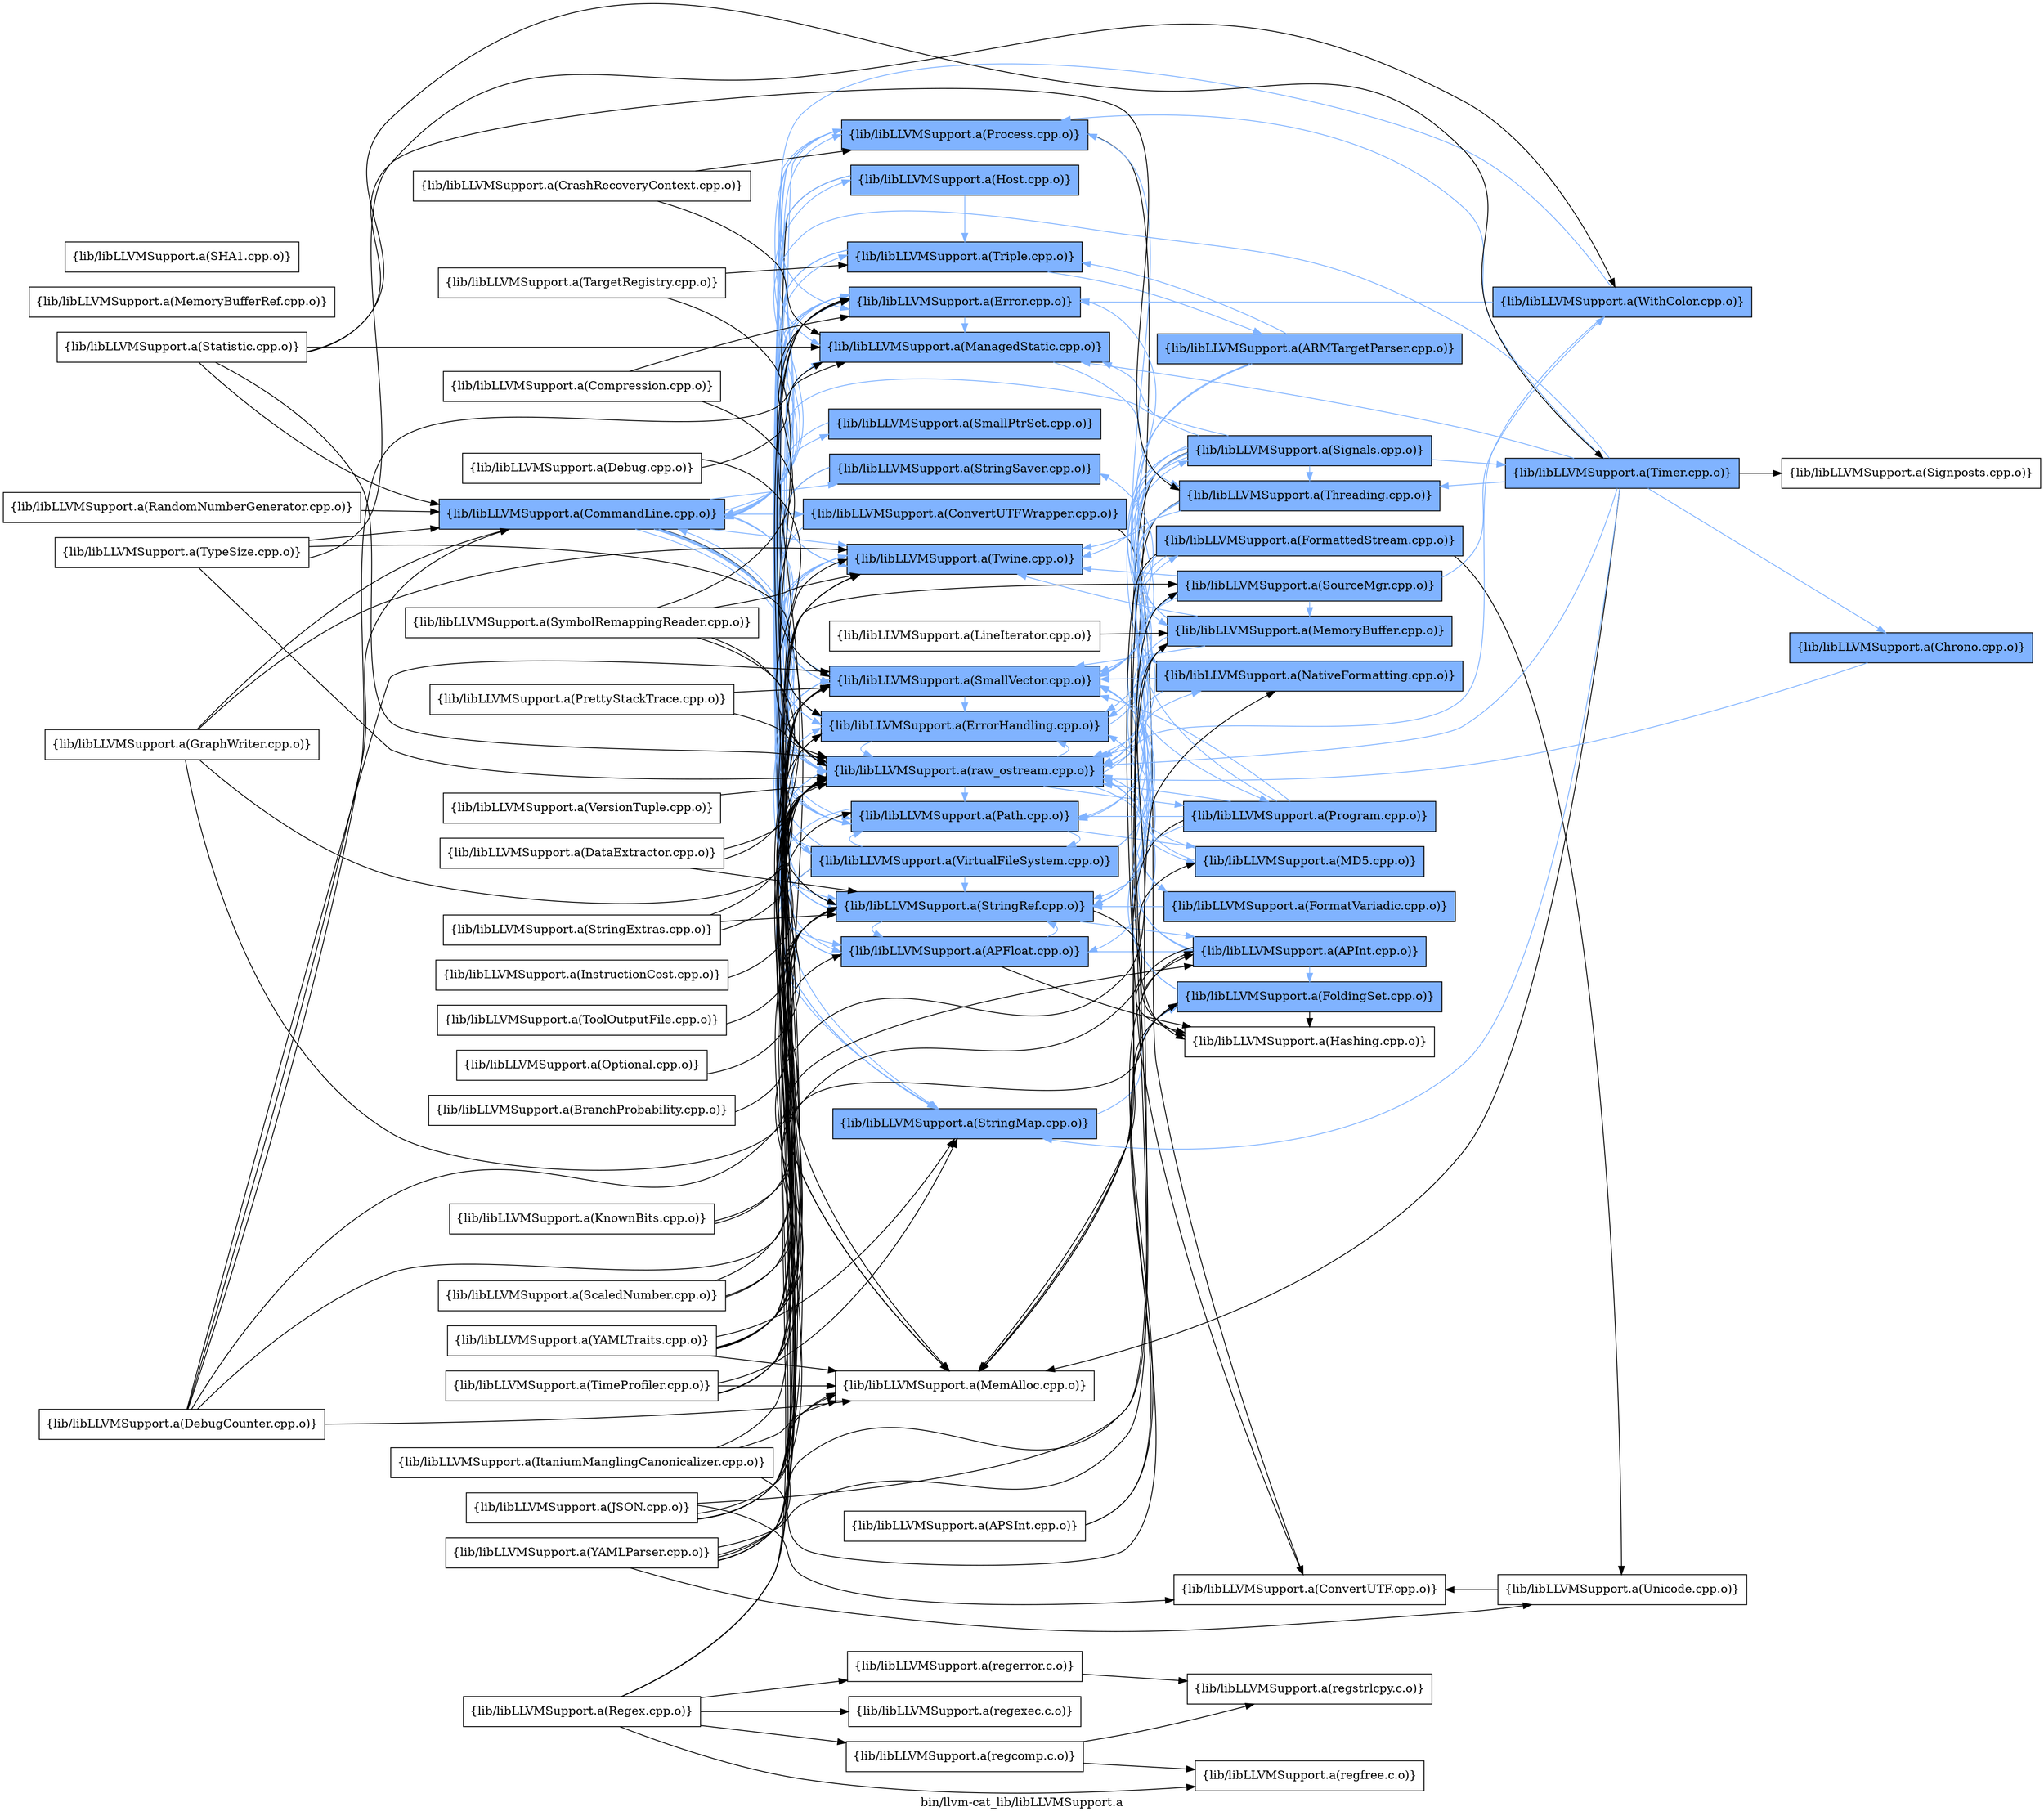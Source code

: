 digraph "bin/llvm-cat_lib/libLLVMSupport.a" {
	label="bin/llvm-cat_lib/libLLVMSupport.a";
	rankdir=LR;
	{ rank=same; Node0x55b9265840e8;  }
	{ rank=same; Node0x55b926582f18; Node0x55b92658bac8; Node0x55b92658a808; Node0x55b92658b7a8; Node0x55b9265833c8; Node0x55b926582798; Node0x55b926586618; Node0x55b926583e68; Node0x55b926589a48; Node0x55b926586708; Node0x55b926582428; Node0x55b926584458; Node0x55b926583d78; Node0x55b92658a588; Node0x55b926585448; Node0x55b926587f68; Node0x55b926586e88; Node0x55b92658b7f8;  }
	{ rank=same; Node0x55b9265828d8; Node0x55b926589c78; Node0x55b926581ed8; Node0x55b9265899f8; Node0x55b926583468; Node0x55b926582ba8; Node0x55b9265871a8; Node0x55b926588238; Node0x55b926585e98; Node0x55b926586028; Node0x55b926585948; Node0x55b92658aa38; Node0x55b92658b708; Node0x55b92658aad8;  }
	{ rank=same; Node0x55b926589b38; Node0x55b926584548; Node0x55b92658a218;  }
	{ rank=same; Node0x55b9265840e8;  }
	{ rank=same; Node0x55b926582f18; Node0x55b92658bac8; Node0x55b92658a808; Node0x55b92658b7a8; Node0x55b9265833c8; Node0x55b926582798; Node0x55b926586618; Node0x55b926583e68; Node0x55b926589a48; Node0x55b926586708; Node0x55b926582428; Node0x55b926584458; Node0x55b926583d78; Node0x55b92658a588; Node0x55b926585448; Node0x55b926587f68; Node0x55b926586e88; Node0x55b92658b7f8;  }
	{ rank=same; Node0x55b9265828d8; Node0x55b926589c78; Node0x55b926581ed8; Node0x55b9265899f8; Node0x55b926583468; Node0x55b926582ba8; Node0x55b9265871a8; Node0x55b926588238; Node0x55b926585e98; Node0x55b926586028; Node0x55b926585948; Node0x55b92658aa38; Node0x55b92658b708; Node0x55b92658aad8;  }
	{ rank=same; Node0x55b926589b38; Node0x55b926584548; Node0x55b92658a218;  }

	Node0x55b9265840e8 [shape=record,shape=box,group=1,style=filled,fillcolor="0.600000 0.5 1",label="{lib/libLLVMSupport.a(CommandLine.cpp.o)}"];
	Node0x55b9265840e8 -> Node0x55b926582f18[color="0.600000 0.5 1"];
	Node0x55b9265840e8 -> Node0x55b92658bac8[color="0.600000 0.5 1"];
	Node0x55b9265840e8 -> Node0x55b92658a808[color="0.600000 0.5 1"];
	Node0x55b9265840e8 -> Node0x55b92658b7a8[color="0.600000 0.5 1"];
	Node0x55b9265840e8 -> Node0x55b9265833c8[color="0.600000 0.5 1"];
	Node0x55b9265840e8 -> Node0x55b926582798[color="0.600000 0.5 1"];
	Node0x55b9265840e8 -> Node0x55b926586618[color="0.600000 0.5 1"];
	Node0x55b9265840e8 -> Node0x55b926583e68[color="0.600000 0.5 1"];
	Node0x55b9265840e8 -> Node0x55b926589a48;
	Node0x55b9265840e8 -> Node0x55b926586708[color="0.600000 0.5 1"];
	Node0x55b9265840e8 -> Node0x55b926582428[color="0.600000 0.5 1"];
	Node0x55b9265840e8 -> Node0x55b926584458[color="0.600000 0.5 1"];
	Node0x55b9265840e8 -> Node0x55b926583d78[color="0.600000 0.5 1"];
	Node0x55b9265840e8 -> Node0x55b92658a588[color="0.600000 0.5 1"];
	Node0x55b9265840e8 -> Node0x55b926585448[color="0.600000 0.5 1"];
	Node0x55b9265840e8 -> Node0x55b926587f68[color="0.600000 0.5 1"];
	Node0x55b9265840e8 -> Node0x55b926586e88[color="0.600000 0.5 1"];
	Node0x55b9265840e8 -> Node0x55b92658b7f8[color="0.600000 0.5 1"];
	Node0x55b926582798 [shape=record,shape=box,group=1,style=filled,fillcolor="0.600000 0.5 1",label="{lib/libLLVMSupport.a(Error.cpp.o)}"];
	Node0x55b926582798 -> Node0x55b92658bac8[color="0.600000 0.5 1"];
	Node0x55b926582798 -> Node0x55b926586618[color="0.600000 0.5 1"];
	Node0x55b926582798 -> Node0x55b926583e68[color="0.600000 0.5 1"];
	Node0x55b926582798 -> Node0x55b926582428[color="0.600000 0.5 1"];
	Node0x55b926582798 -> Node0x55b926585448[color="0.600000 0.5 1"];
	Node0x55b926583e68 [shape=record,shape=box,group=1,style=filled,fillcolor="0.600000 0.5 1",label="{lib/libLLVMSupport.a(ManagedStatic.cpp.o)}"];
	Node0x55b926583e68 -> Node0x55b926588238[color="0.600000 0.5 1"];
	Node0x55b926589a48 [shape=record,shape=box,group=0,label="{lib/libLLVMSupport.a(MemAlloc.cpp.o)}"];
	Node0x55b926589c78 [shape=record,shape=box,group=1,style=filled,fillcolor="0.600000 0.5 1",label="{lib/libLLVMSupport.a(MemoryBuffer.cpp.o)}"];
	Node0x55b926589c78 -> Node0x55b92658bac8[color="0.600000 0.5 1"];
	Node0x55b926589c78 -> Node0x55b92658b7a8[color="0.600000 0.5 1"];
	Node0x55b926589c78 -> Node0x55b926582798[color="0.600000 0.5 1"];
	Node0x55b926589c78 -> Node0x55b926582428[color="0.600000 0.5 1"];
	Node0x55b926589c78 -> Node0x55b926586e88[color="0.600000 0.5 1"];
	Node0x55b926589c78 -> Node0x55b92658b7f8[color="0.600000 0.5 1"];
	Node0x55b926589c78 -> Node0x55b92658aad8[color="0.600000 0.5 1"];
	Node0x55b92658a948 [shape=record,shape=box,group=0,label="{lib/libLLVMSupport.a(MemoryBufferRef.cpp.o)}"];
	Node0x55b926582428 [shape=record,shape=box,group=1,style=filled,fillcolor="0.600000 0.5 1",label="{lib/libLLVMSupport.a(SmallVector.cpp.o)}"];
	Node0x55b926582428 -> Node0x55b926586618[color="0.600000 0.5 1"];
	Node0x55b926581ed8 [shape=record,shape=box,group=1,style=filled,fillcolor="0.600000 0.5 1",label="{lib/libLLVMSupport.a(SourceMgr.cpp.o)}"];
	Node0x55b926581ed8 -> Node0x55b92658bac8[color="0.600000 0.5 1"];
	Node0x55b926581ed8 -> Node0x55b926589b38[color="0.600000 0.5 1"];
	Node0x55b926581ed8 -> Node0x55b926589c78[color="0.600000 0.5 1"];
	Node0x55b926581ed8 -> Node0x55b926582428[color="0.600000 0.5 1"];
	Node0x55b926581ed8 -> Node0x55b92658a588[color="0.600000 0.5 1"];
	Node0x55b926581ed8 -> Node0x55b926585448[color="0.600000 0.5 1"];
	Node0x55b926585448 [shape=record,shape=box,group=1,style=filled,fillcolor="0.600000 0.5 1",label="{lib/libLLVMSupport.a(raw_ostream.cpp.o)}"];
	Node0x55b926585448 -> Node0x55b92658bac8[color="0.600000 0.5 1"];
	Node0x55b926585448 -> Node0x55b926582798[color="0.600000 0.5 1"];
	Node0x55b926585448 -> Node0x55b926586618[color="0.600000 0.5 1"];
	Node0x55b926585448 -> Node0x55b926586028[color="0.600000 0.5 1"];
	Node0x55b926585448 -> Node0x55b926585948[color="0.600000 0.5 1"];
	Node0x55b926585448 -> Node0x55b92658aa38[color="0.600000 0.5 1"];
	Node0x55b926585448 -> Node0x55b92658b708[color="0.600000 0.5 1"];
	Node0x55b926585448 -> Node0x55b926582428[color="0.600000 0.5 1"];
	Node0x55b926585448 -> Node0x55b926586e88[color="0.600000 0.5 1"];
	Node0x55b926585448 -> Node0x55b92658b7f8[color="0.600000 0.5 1"];
	Node0x55b926585448 -> Node0x55b92658aad8[color="0.600000 0.5 1"];
	Node0x55b926584548 [shape=record,shape=box,group=1,style=filled,fillcolor="0.600000 0.5 1",label="{lib/libLLVMSupport.a(Timer.cpp.o)}"];
	Node0x55b926584548 -> Node0x55b926583e18;
	Node0x55b926584548 -> Node0x55b926583f08[color="0.600000 0.5 1"];
	Node0x55b926584548 -> Node0x55b9265840e8[color="0.600000 0.5 1"];
	Node0x55b926584548 -> Node0x55b926583e68[color="0.600000 0.5 1"];
	Node0x55b926584548 -> Node0x55b926589a48;
	Node0x55b926584548 -> Node0x55b926584458[color="0.600000 0.5 1"];
	Node0x55b926584548 -> Node0x55b926585448[color="0.600000 0.5 1"];
	Node0x55b926584548 -> Node0x55b92658b7f8[color="0.600000 0.5 1"];
	Node0x55b926584548 -> Node0x55b926588238[color="0.600000 0.5 1"];
	Node0x55b926582f18 [shape=record,shape=box,group=1,style=filled,fillcolor="0.600000 0.5 1",label="{lib/libLLVMSupport.a(Triple.cpp.o)}"];
	Node0x55b926582f18 -> Node0x55b9265828d8[color="0.600000 0.5 1"];
	Node0x55b926582f18 -> Node0x55b92658bac8[color="0.600000 0.5 1"];
	Node0x55b926582f18 -> Node0x55b926582428[color="0.600000 0.5 1"];
	Node0x55b926582f18 -> Node0x55b92658a588[color="0.600000 0.5 1"];
	Node0x55b92658bac8 [shape=record,shape=box,group=1,style=filled,fillcolor="0.600000 0.5 1",label="{lib/libLLVMSupport.a(Twine.cpp.o)}"];
	Node0x55b92658bac8 -> Node0x55b926582428[color="0.600000 0.5 1"];
	Node0x55b92658bac8 -> Node0x55b926585448[color="0.600000 0.5 1"];
	Node0x55b92658ada8 [shape=record,shape=box,group=0,label="{lib/libLLVMSupport.a(TypeSize.cpp.o)}"];
	Node0x55b92658ada8 -> Node0x55b926589b38;
	Node0x55b92658ada8 -> Node0x55b9265840e8;
	Node0x55b92658ada8 -> Node0x55b926586618;
	Node0x55b92658ada8 -> Node0x55b926585448;
	Node0x55b92658b7a8 [shape=record,shape=box,group=1,style=filled,fillcolor="0.600000 0.5 1",label="{lib/libLLVMSupport.a(APFloat.cpp.o)}"];
	Node0x55b92658b7a8 -> Node0x55b9265899f8[color="0.600000 0.5 1"];
	Node0x55b92658b7a8 -> Node0x55b926582798[color="0.600000 0.5 1"];
	Node0x55b92658b7a8 -> Node0x55b926583468;
	Node0x55b92658b7a8 -> Node0x55b926582428[color="0.600000 0.5 1"];
	Node0x55b92658b7a8 -> Node0x55b92658a588[color="0.600000 0.5 1"];
	Node0x55b92658b7a8 -> Node0x55b926585448[color="0.600000 0.5 1"];
	Node0x55b9265899f8 [shape=record,shape=box,group=1,style=filled,fillcolor="0.600000 0.5 1",label="{lib/libLLVMSupport.a(APInt.cpp.o)}"];
	Node0x55b9265899f8 -> Node0x55b926585e98[color="0.600000 0.5 1"];
	Node0x55b9265899f8 -> Node0x55b926583468;
	Node0x55b9265899f8 -> Node0x55b926582428[color="0.600000 0.5 1"];
	Node0x55b9265899f8 -> Node0x55b926585448[color="0.600000 0.5 1"];
	Node0x55b92658aa38 [shape=record,shape=box,group=1,style=filled,fillcolor="0.600000 0.5 1",label="{lib/libLLVMSupport.a(MD5.cpp.o)}"];
	Node0x55b92658aa38 -> Node0x55b926582428[color="0.600000 0.5 1"];
	Node0x55b92658aa38 -> Node0x55b926585448[color="0.600000 0.5 1"];
	Node0x55b926584458 [shape=record,shape=box,group=1,style=filled,fillcolor="0.600000 0.5 1",label="{lib/libLLVMSupport.a(StringMap.cpp.o)}"];
	Node0x55b926584458 -> Node0x55b926586618[color="0.600000 0.5 1"];
	Node0x55b926584458 -> Node0x55b926585e98[color="0.600000 0.5 1"];
	Node0x55b926583d78 [shape=record,shape=box,group=1,style=filled,fillcolor="0.600000 0.5 1",label="{lib/libLLVMSupport.a(StringSaver.cpp.o)}"];
	Node0x55b926583d78 -> Node0x55b926589a48;
	Node0x55b926583d78 -> Node0x55b926582428[color="0.600000 0.5 1"];
	Node0x55b926583d78 -> Node0x55b92658a588[color="0.600000 0.5 1"];
	Node0x55b926586618 [shape=record,shape=box,group=1,style=filled,fillcolor="0.600000 0.5 1",label="{lib/libLLVMSupport.a(ErrorHandling.cpp.o)}"];
	Node0x55b926586618 -> Node0x55b92658bac8[color="0.600000 0.5 1"];
	Node0x55b926586618 -> Node0x55b926585448[color="0.600000 0.5 1"];
	Node0x55b926586618 -> Node0x55b9265871a8[color="0.600000 0.5 1"];
	Node0x55b9265859e8 [shape=record,shape=box,group=0,label="{lib/libLLVMSupport.a(SHA1.cpp.o)}"];
	Node0x55b92658a588 [shape=record,shape=box,group=1,style=filled,fillcolor="0.600000 0.5 1",label="{lib/libLLVMSupport.a(StringRef.cpp.o)}"];
	Node0x55b92658a588 -> Node0x55b92658b7a8[color="0.600000 0.5 1"];
	Node0x55b92658a588 -> Node0x55b9265899f8[color="0.600000 0.5 1"];
	Node0x55b92658a588 -> Node0x55b926582798[color="0.600000 0.5 1"];
	Node0x55b92658a588 -> Node0x55b926583468;
	Node0x55b92658a588 -> Node0x55b926582428[color="0.600000 0.5 1"];
	Node0x55b926586028 [shape=record,shape=box,group=1,style=filled,fillcolor="0.600000 0.5 1",label="{lib/libLLVMSupport.a(FormattedStream.cpp.o)}"];
	Node0x55b926586028 -> Node0x55b92658a218;
	Node0x55b926586028 -> Node0x55b926582ba8;
	Node0x55b926586028 -> Node0x55b926582428[color="0.600000 0.5 1"];
	Node0x55b926586028 -> Node0x55b926585448[color="0.600000 0.5 1"];
	Node0x55b9265837d8 [shape=record,shape=box,group=0,label="{lib/libLLVMSupport.a(StringExtras.cpp.o)}"];
	Node0x55b9265837d8 -> Node0x55b926582428;
	Node0x55b9265837d8 -> Node0x55b92658a588;
	Node0x55b9265837d8 -> Node0x55b926585448;
	Node0x55b926585e98 [shape=record,shape=box,group=1,style=filled,fillcolor="0.600000 0.5 1",label="{lib/libLLVMSupport.a(FoldingSet.cpp.o)}"];
	Node0x55b926585e98 -> Node0x55b926586618[color="0.600000 0.5 1"];
	Node0x55b926585e98 -> Node0x55b926583468;
	Node0x55b926585e98 -> Node0x55b926589a48;
	Node0x55b926585e98 -> Node0x55b926582428[color="0.600000 0.5 1"];
	Node0x55b926587b08 [shape=record,shape=box,group=0,label="{lib/libLLVMSupport.a(Regex.cpp.o)}"];
	Node0x55b926587b08 -> Node0x55b92658bac8;
	Node0x55b926587b08 -> Node0x55b926582428;
	Node0x55b926587b08 -> Node0x55b92658a588;
	Node0x55b926587b08 -> Node0x55b9265857b8;
	Node0x55b926587b08 -> Node0x55b926584b38;
	Node0x55b926587b08 -> Node0x55b926588d78;
	Node0x55b926587b08 -> Node0x55b9265885f8;
	Node0x55b926586708 [shape=record,shape=box,group=1,style=filled,fillcolor="0.600000 0.5 1",label="{lib/libLLVMSupport.a(SmallPtrSet.cpp.o)}"];
	Node0x55b926586708 -> Node0x55b926586618[color="0.600000 0.5 1"];
	Node0x55b926583468 [shape=record,shape=box,group=0,label="{lib/libLLVMSupport.a(Hashing.cpp.o)}"];
	Node0x55b926586e88 [shape=record,shape=box,group=1,style=filled,fillcolor="0.600000 0.5 1",label="{lib/libLLVMSupport.a(Path.cpp.o)}"];
	Node0x55b926586e88 -> Node0x55b92658bac8[color="0.600000 0.5 1"];
	Node0x55b926586e88 -> Node0x55b92658a808[color="0.600000 0.5 1"];
	Node0x55b926586e88 -> Node0x55b926582798[color="0.600000 0.5 1"];
	Node0x55b926586e88 -> Node0x55b92658aa38[color="0.600000 0.5 1"];
	Node0x55b926586e88 -> Node0x55b926582428[color="0.600000 0.5 1"];
	Node0x55b926586e88 -> Node0x55b92658a588[color="0.600000 0.5 1"];
	Node0x55b926586e88 -> Node0x55b92658b7f8[color="0.600000 0.5 1"];
	Node0x55b92658b708 [shape=record,shape=box,group=1,style=filled,fillcolor="0.600000 0.5 1",label="{lib/libLLVMSupport.a(NativeFormatting.cpp.o)}"];
	Node0x55b92658b708 -> Node0x55b926582428[color="0.600000 0.5 1"];
	Node0x55b92658b708 -> Node0x55b926585448[color="0.600000 0.5 1"];
	Node0x55b926588238 [shape=record,shape=box,group=1,style=filled,fillcolor="0.600000 0.5 1",label="{lib/libLLVMSupport.a(Threading.cpp.o)}"];
	Node0x55b926588238 -> Node0x55b92658bac8[color="0.600000 0.5 1"];
	Node0x55b926588238 -> Node0x55b926586618[color="0.600000 0.5 1"];
	Node0x55b926588238 -> Node0x55b926589a48;
	Node0x55b926588238 -> Node0x55b926582428[color="0.600000 0.5 1"];
	Node0x55b926588238 -> Node0x55b92658a588[color="0.600000 0.5 1"];
	Node0x55b926583f08 [shape=record,shape=box,group=1,style=filled,fillcolor="0.600000 0.5 1",label="{lib/libLLVMSupport.a(Chrono.cpp.o)}"];
	Node0x55b926583f08 -> Node0x55b926585448[color="0.600000 0.5 1"];
	Node0x55b92658a808 [shape=record,shape=box,group=1,style=filled,fillcolor="0.600000 0.5 1",label="{lib/libLLVMSupport.a(VirtualFileSystem.cpp.o)}"];
	Node0x55b92658a808 -> Node0x55b92658bac8[color="0.600000 0.5 1"];
	Node0x55b92658a808 -> Node0x55b92658b7a8[color="0.600000 0.5 1"];
	Node0x55b92658a808 -> Node0x55b9265840e8[color="0.600000 0.5 1"];
	Node0x55b92658a808 -> Node0x55b926582798[color="0.600000 0.5 1"];
	Node0x55b92658a808 -> Node0x55b926589a48;
	Node0x55b92658a808 -> Node0x55b926589c78[color="0.600000 0.5 1"];
	Node0x55b92658a808 -> Node0x55b926582428[color="0.600000 0.5 1"];
	Node0x55b92658a808 -> Node0x55b926581ed8[color="0.600000 0.5 1"];
	Node0x55b92658a808 -> Node0x55b926584458[color="0.600000 0.5 1"];
	Node0x55b92658a808 -> Node0x55b92658a588[color="0.600000 0.5 1"];
	Node0x55b92658a808 -> Node0x55b926585448[color="0.600000 0.5 1"];
	Node0x55b92658a808 -> Node0x55b926586e88[color="0.600000 0.5 1"];
	Node0x55b9265833c8 [shape=record,shape=box,group=1,style=filled,fillcolor="0.600000 0.5 1",label="{lib/libLLVMSupport.a(ConvertUTFWrapper.cpp.o)}"];
	Node0x55b9265833c8 -> Node0x55b926582ba8;
	Node0x55b9265833c8 -> Node0x55b926582428[color="0.600000 0.5 1"];
	Node0x55b926587f68 [shape=record,shape=box,group=1,style=filled,fillcolor="0.600000 0.5 1",label="{lib/libLLVMSupport.a(Host.cpp.o)}"];
	Node0x55b926587f68 -> Node0x55b926582f18[color="0.600000 0.5 1"];
	Node0x55b926587f68 -> Node0x55b926589a48;
	Node0x55b926587f68 -> Node0x55b926584458[color="0.600000 0.5 1"];
	Node0x55b926587f68 -> Node0x55b92658a588[color="0.600000 0.5 1"];
	Node0x55b926587f68 -> Node0x55b926585448[color="0.600000 0.5 1"];
	Node0x55b92658b7f8 [shape=record,shape=box,group=1,style=filled,fillcolor="0.600000 0.5 1",label="{lib/libLLVMSupport.a(Process.cpp.o)}"];
	Node0x55b92658b7f8 -> Node0x55b926582798[color="0.600000 0.5 1"];
	Node0x55b92658b7f8 -> Node0x55b926583468;
	Node0x55b92658b7f8 -> Node0x55b926583e68[color="0.600000 0.5 1"];
	Node0x55b92658b7f8 -> Node0x55b926582428[color="0.600000 0.5 1"];
	Node0x55b92658b7f8 -> Node0x55b926586e88[color="0.600000 0.5 1"];
	Node0x55b926582ba8 [shape=record,shape=box,group=0,label="{lib/libLLVMSupport.a(ConvertUTF.cpp.o)}"];
	Node0x55b926583008 [shape=record,shape=box,group=0,label="{lib/libLLVMSupport.a(Debug.cpp.o)}"];
	Node0x55b926583008 -> Node0x55b926583e68;
	Node0x55b926583008 -> Node0x55b926585448;
	Node0x55b9265871a8 [shape=record,shape=box,group=1,style=filled,fillcolor="0.600000 0.5 1",label="{lib/libLLVMSupport.a(Signals.cpp.o)}"];
	Node0x55b9265871a8 -> Node0x55b926584548[color="0.600000 0.5 1"];
	Node0x55b9265871a8 -> Node0x55b92658bac8[color="0.600000 0.5 1"];
	Node0x55b9265871a8 -> Node0x55b9265840e8[color="0.600000 0.5 1"];
	Node0x55b9265871a8 -> Node0x55b926586618[color="0.600000 0.5 1"];
	Node0x55b9265871a8 -> Node0x55b926583e68[color="0.600000 0.5 1"];
	Node0x55b9265871a8 -> Node0x55b926589a48;
	Node0x55b9265871a8 -> Node0x55b926589c78[color="0.600000 0.5 1"];
	Node0x55b9265871a8 -> Node0x55b92658b708[color="0.600000 0.5 1"];
	Node0x55b9265871a8 -> Node0x55b926582428[color="0.600000 0.5 1"];
	Node0x55b9265871a8 -> Node0x55b92658a588[color="0.600000 0.5 1"];
	Node0x55b9265871a8 -> Node0x55b926585448[color="0.600000 0.5 1"];
	Node0x55b9265871a8 -> Node0x55b926586e88[color="0.600000 0.5 1"];
	Node0x55b9265871a8 -> Node0x55b926588238[color="0.600000 0.5 1"];
	Node0x55b92658a218 [shape=record,shape=box,group=0,label="{lib/libLLVMSupport.a(Unicode.cpp.o)}"];
	Node0x55b92658a218 -> Node0x55b926582ba8;
	Node0x55b926585948 [shape=record,shape=box,group=1,style=filled,fillcolor="0.600000 0.5 1",label="{lib/libLLVMSupport.a(FormatVariadic.cpp.o)}"];
	Node0x55b926585948 -> Node0x55b926582428[color="0.600000 0.5 1"];
	Node0x55b926585948 -> Node0x55b92658a588[color="0.600000 0.5 1"];
	Node0x55b926583c38 [shape=record,shape=box,group=0,label="{lib/libLLVMSupport.a(InstructionCost.cpp.o)}"];
	Node0x55b926583c38 -> Node0x55b926585448;
	Node0x55b92658aad8 [shape=record,shape=box,group=1,style=filled,fillcolor="0.600000 0.5 1",label="{lib/libLLVMSupport.a(Program.cpp.o)}"];
	Node0x55b92658aad8 -> Node0x55b926589a48;
	Node0x55b92658aad8 -> Node0x55b926582428[color="0.600000 0.5 1"];
	Node0x55b92658aad8 -> Node0x55b926583d78[color="0.600000 0.5 1"];
	Node0x55b92658aad8 -> Node0x55b92658a588[color="0.600000 0.5 1"];
	Node0x55b92658aad8 -> Node0x55b926585448[color="0.600000 0.5 1"];
	Node0x55b92658aad8 -> Node0x55b926586e88[color="0.600000 0.5 1"];
	Node0x55b92658b988 [shape=record,shape=box,group=0,label="{lib/libLLVMSupport.a(PrettyStackTrace.cpp.o)}"];
	Node0x55b92658b988 -> Node0x55b926582428;
	Node0x55b92658b988 -> Node0x55b926585448;
	Node0x55b9265876a8 [shape=record,shape=box,group=0,label="{lib/libLLVMSupport.a(RandomNumberGenerator.cpp.o)}"];
	Node0x55b9265876a8 -> Node0x55b9265840e8;
	Node0x55b9265857b8 [shape=record,shape=box,group=0,label="{lib/libLLVMSupport.a(regcomp.c.o)}"];
	Node0x55b9265857b8 -> Node0x55b9265885f8;
	Node0x55b9265857b8 -> Node0x55b926588788;
	Node0x55b926584b38 [shape=record,shape=box,group=0,label="{lib/libLLVMSupport.a(regerror.c.o)}"];
	Node0x55b926584b38 -> Node0x55b926588788;
	Node0x55b926588d78 [shape=record,shape=box,group=0,label="{lib/libLLVMSupport.a(regexec.c.o)}"];
	Node0x55b9265885f8 [shape=record,shape=box,group=0,label="{lib/libLLVMSupport.a(regfree.c.o)}"];
	Node0x55b926589b38 [shape=record,shape=box,group=1,style=filled,fillcolor="0.600000 0.5 1",label="{lib/libLLVMSupport.a(WithColor.cpp.o)}"];
	Node0x55b926589b38 -> Node0x55b9265840e8[color="0.600000 0.5 1"];
	Node0x55b926589b38 -> Node0x55b926582798[color="0.600000 0.5 1"];
	Node0x55b926589b38 -> Node0x55b926585448[color="0.600000 0.5 1"];
	Node0x55b926582b58 [shape=record,shape=box,group=0,label="{lib/libLLVMSupport.a(Statistic.cpp.o)}"];
	Node0x55b926582b58 -> Node0x55b926584548;
	Node0x55b926582b58 -> Node0x55b9265840e8;
	Node0x55b926582b58 -> Node0x55b926583e68;
	Node0x55b926582b58 -> Node0x55b926585448;
	Node0x55b926582b58 -> Node0x55b926588238;
	Node0x55b9265898b8 [shape=record,shape=box,group=0,label="{lib/libLLVMSupport.a(TimeProfiler.cpp.o)}"];
	Node0x55b9265898b8 -> Node0x55b92658bac8;
	Node0x55b9265898b8 -> Node0x55b926582798;
	Node0x55b9265898b8 -> Node0x55b926589a48;
	Node0x55b9265898b8 -> Node0x55b926582428;
	Node0x55b9265898b8 -> Node0x55b926584458;
	Node0x55b9265898b8 -> Node0x55b926585448;
	Node0x55b9265898b8 -> Node0x55b926586e88;
	Node0x55b92658b4d8 [shape=record,shape=box,group=0,label="{lib/libLLVMSupport.a(JSON.cpp.o)}"];
	Node0x55b92658b4d8 -> Node0x55b92658bac8;
	Node0x55b92658b4d8 -> Node0x55b926582ba8;
	Node0x55b92658b4d8 -> Node0x55b926582798;
	Node0x55b92658b4d8 -> Node0x55b926589a48;
	Node0x55b92658b4d8 -> Node0x55b92658b708;
	Node0x55b92658b4d8 -> Node0x55b926582428;
	Node0x55b92658b4d8 -> Node0x55b92658a588;
	Node0x55b92658b4d8 -> Node0x55b926585448;
	Node0x55b926583e18 [shape=record,shape=box,group=0,label="{lib/libLLVMSupport.a(Signposts.cpp.o)}"];
	Node0x55b926582298 [shape=record,shape=box,group=0,label="{lib/libLLVMSupport.a(ToolOutputFile.cpp.o)}"];
	Node0x55b926582298 -> Node0x55b926585448;
	Node0x55b9265828d8 [shape=record,shape=box,group=1,style=filled,fillcolor="0.600000 0.5 1",label="{lib/libLLVMSupport.a(ARMTargetParser.cpp.o)}"];
	Node0x55b9265828d8 -> Node0x55b926582f18[color="0.600000 0.5 1"];
	Node0x55b9265828d8 -> Node0x55b926582428[color="0.600000 0.5 1"];
	Node0x55b9265828d8 -> Node0x55b92658a588[color="0.600000 0.5 1"];
	Node0x55b926588ff8 [shape=record,shape=box,group=0,label="{lib/libLLVMSupport.a(YAMLParser.cpp.o)}"];
	Node0x55b926588ff8 -> Node0x55b92658a218;
	Node0x55b926588ff8 -> Node0x55b926586618;
	Node0x55b926588ff8 -> Node0x55b926589a48;
	Node0x55b926588ff8 -> Node0x55b926589c78;
	Node0x55b926588ff8 -> Node0x55b926582428;
	Node0x55b926588ff8 -> Node0x55b926581ed8;
	Node0x55b926588ff8 -> Node0x55b92658a588;
	Node0x55b926588ff8 -> Node0x55b926585448;
	Node0x55b926588788 [shape=record,shape=box,group=0,label="{lib/libLLVMSupport.a(regstrlcpy.c.o)}"];
	Node0x55b92658bc58 [shape=record,shape=box,group=0,label="{lib/libLLVMSupport.a(CrashRecoveryContext.cpp.o)}"];
	Node0x55b92658bc58 -> Node0x55b926583e68;
	Node0x55b92658bc58 -> Node0x55b92658b7f8;
	Node0x55b926587478 [shape=record,shape=box,group=0,label="{lib/libLLVMSupport.a(TargetRegistry.cpp.o)}"];
	Node0x55b926587478 -> Node0x55b926582f18;
	Node0x55b926587478 -> Node0x55b926585448;
	Node0x55b92658b758 [shape=record,shape=box,group=0,label="{lib/libLLVMSupport.a(APSInt.cpp.o)}"];
	Node0x55b92658b758 -> Node0x55b9265899f8;
	Node0x55b92658b758 -> Node0x55b926585e98;
	Node0x55b926583968 [shape=record,shape=box,group=0,label="{lib/libLLVMSupport.a(KnownBits.cpp.o)}"];
	Node0x55b926583968 -> Node0x55b9265899f8;
	Node0x55b926583968 -> Node0x55b926585448;
	Node0x55b926582478 [shape=record,shape=box,group=0,label="{lib/libLLVMSupport.a(Optional.cpp.o)}"];
	Node0x55b926582478 -> Node0x55b926585448;
	Node0x55b9265890e8 [shape=record,shape=box,group=0,label="{lib/libLLVMSupport.a(GraphWriter.cpp.o)}"];
	Node0x55b9265890e8 -> Node0x55b92658bac8;
	Node0x55b9265890e8 -> Node0x55b9265840e8;
	Node0x55b9265890e8 -> Node0x55b92658a588;
	Node0x55b9265890e8 -> Node0x55b926585448;
	Node0x55b9265844a8 [shape=record,shape=box,group=0,label="{lib/libLLVMSupport.a(BranchProbability.cpp.o)}"];
	Node0x55b9265844a8 -> Node0x55b926585448;
	Node0x55b92658ad08 [shape=record,shape=box,group=0,label="{lib/libLLVMSupport.a(ScaledNumber.cpp.o)}"];
	Node0x55b92658ad08 -> Node0x55b92658b7a8;
	Node0x55b92658ad08 -> Node0x55b9265899f8;
	Node0x55b92658ad08 -> Node0x55b926585448;
	Node0x55b92658b028 [shape=record,shape=box,group=0,label="{lib/libLLVMSupport.a(DebugCounter.cpp.o)}"];
	Node0x55b92658b028 -> Node0x55b9265840e8;
	Node0x55b92658b028 -> Node0x55b926583e68;
	Node0x55b92658b028 -> Node0x55b926589a48;
	Node0x55b92658b028 -> Node0x55b926582428;
	Node0x55b92658b028 -> Node0x55b92658a588;
	Node0x55b92658b028 -> Node0x55b926585448;
	Node0x55b9265823d8 [shape=record,shape=box,group=0,label="{lib/libLLVMSupport.a(Compression.cpp.o)}"];
	Node0x55b9265823d8 -> Node0x55b926582798;
	Node0x55b9265823d8 -> Node0x55b926582428;
	Node0x55b9265830a8 [shape=record,shape=box,group=0,label="{lib/libLLVMSupport.a(ItaniumManglingCanonicalizer.cpp.o)}"];
	Node0x55b9265830a8 -> Node0x55b926585e98;
	Node0x55b9265830a8 -> Node0x55b926589a48;
	Node0x55b9265830a8 -> Node0x55b926582428;
	Node0x55b926585f88 [shape=record,shape=box,group=0,label="{lib/libLLVMSupport.a(LineIterator.cpp.o)}"];
	Node0x55b926585f88 -> Node0x55b926589c78;
	Node0x55b926585cb8 [shape=record,shape=box,group=0,label="{lib/libLLVMSupport.a(SymbolRemappingReader.cpp.o)}"];
	Node0x55b926585cb8 -> Node0x55b92658bac8;
	Node0x55b926585cb8 -> Node0x55b926582798;
	Node0x55b926585cb8 -> Node0x55b92658a588;
	Node0x55b926585cb8 -> Node0x55b926585448;
	Node0x55b926588508 [shape=record,shape=box,group=0,label="{lib/libLLVMSupport.a(DataExtractor.cpp.o)}"];
	Node0x55b926588508 -> Node0x55b926582798;
	Node0x55b926588508 -> Node0x55b92658a588;
	Node0x55b926588508 -> Node0x55b926585448;
	Node0x55b926584688 [shape=record,shape=box,group=0,label="{lib/libLLVMSupport.a(YAMLTraits.cpp.o)}"];
	Node0x55b926584688 -> Node0x55b92658bac8;
	Node0x55b926584688 -> Node0x55b926586618;
	Node0x55b926584688 -> Node0x55b926589a48;
	Node0x55b926584688 -> Node0x55b926589c78;
	Node0x55b926584688 -> Node0x55b92658aa38;
	Node0x55b926584688 -> Node0x55b926582428;
	Node0x55b926584688 -> Node0x55b926581ed8;
	Node0x55b926584688 -> Node0x55b926584458;
	Node0x55b926584688 -> Node0x55b92658a588;
	Node0x55b926584688 -> Node0x55b926585448;
	Node0x55b926583918 [shape=record,shape=box,group=0,label="{lib/libLLVMSupport.a(VersionTuple.cpp.o)}"];
	Node0x55b926583918 -> Node0x55b926585448;
}
